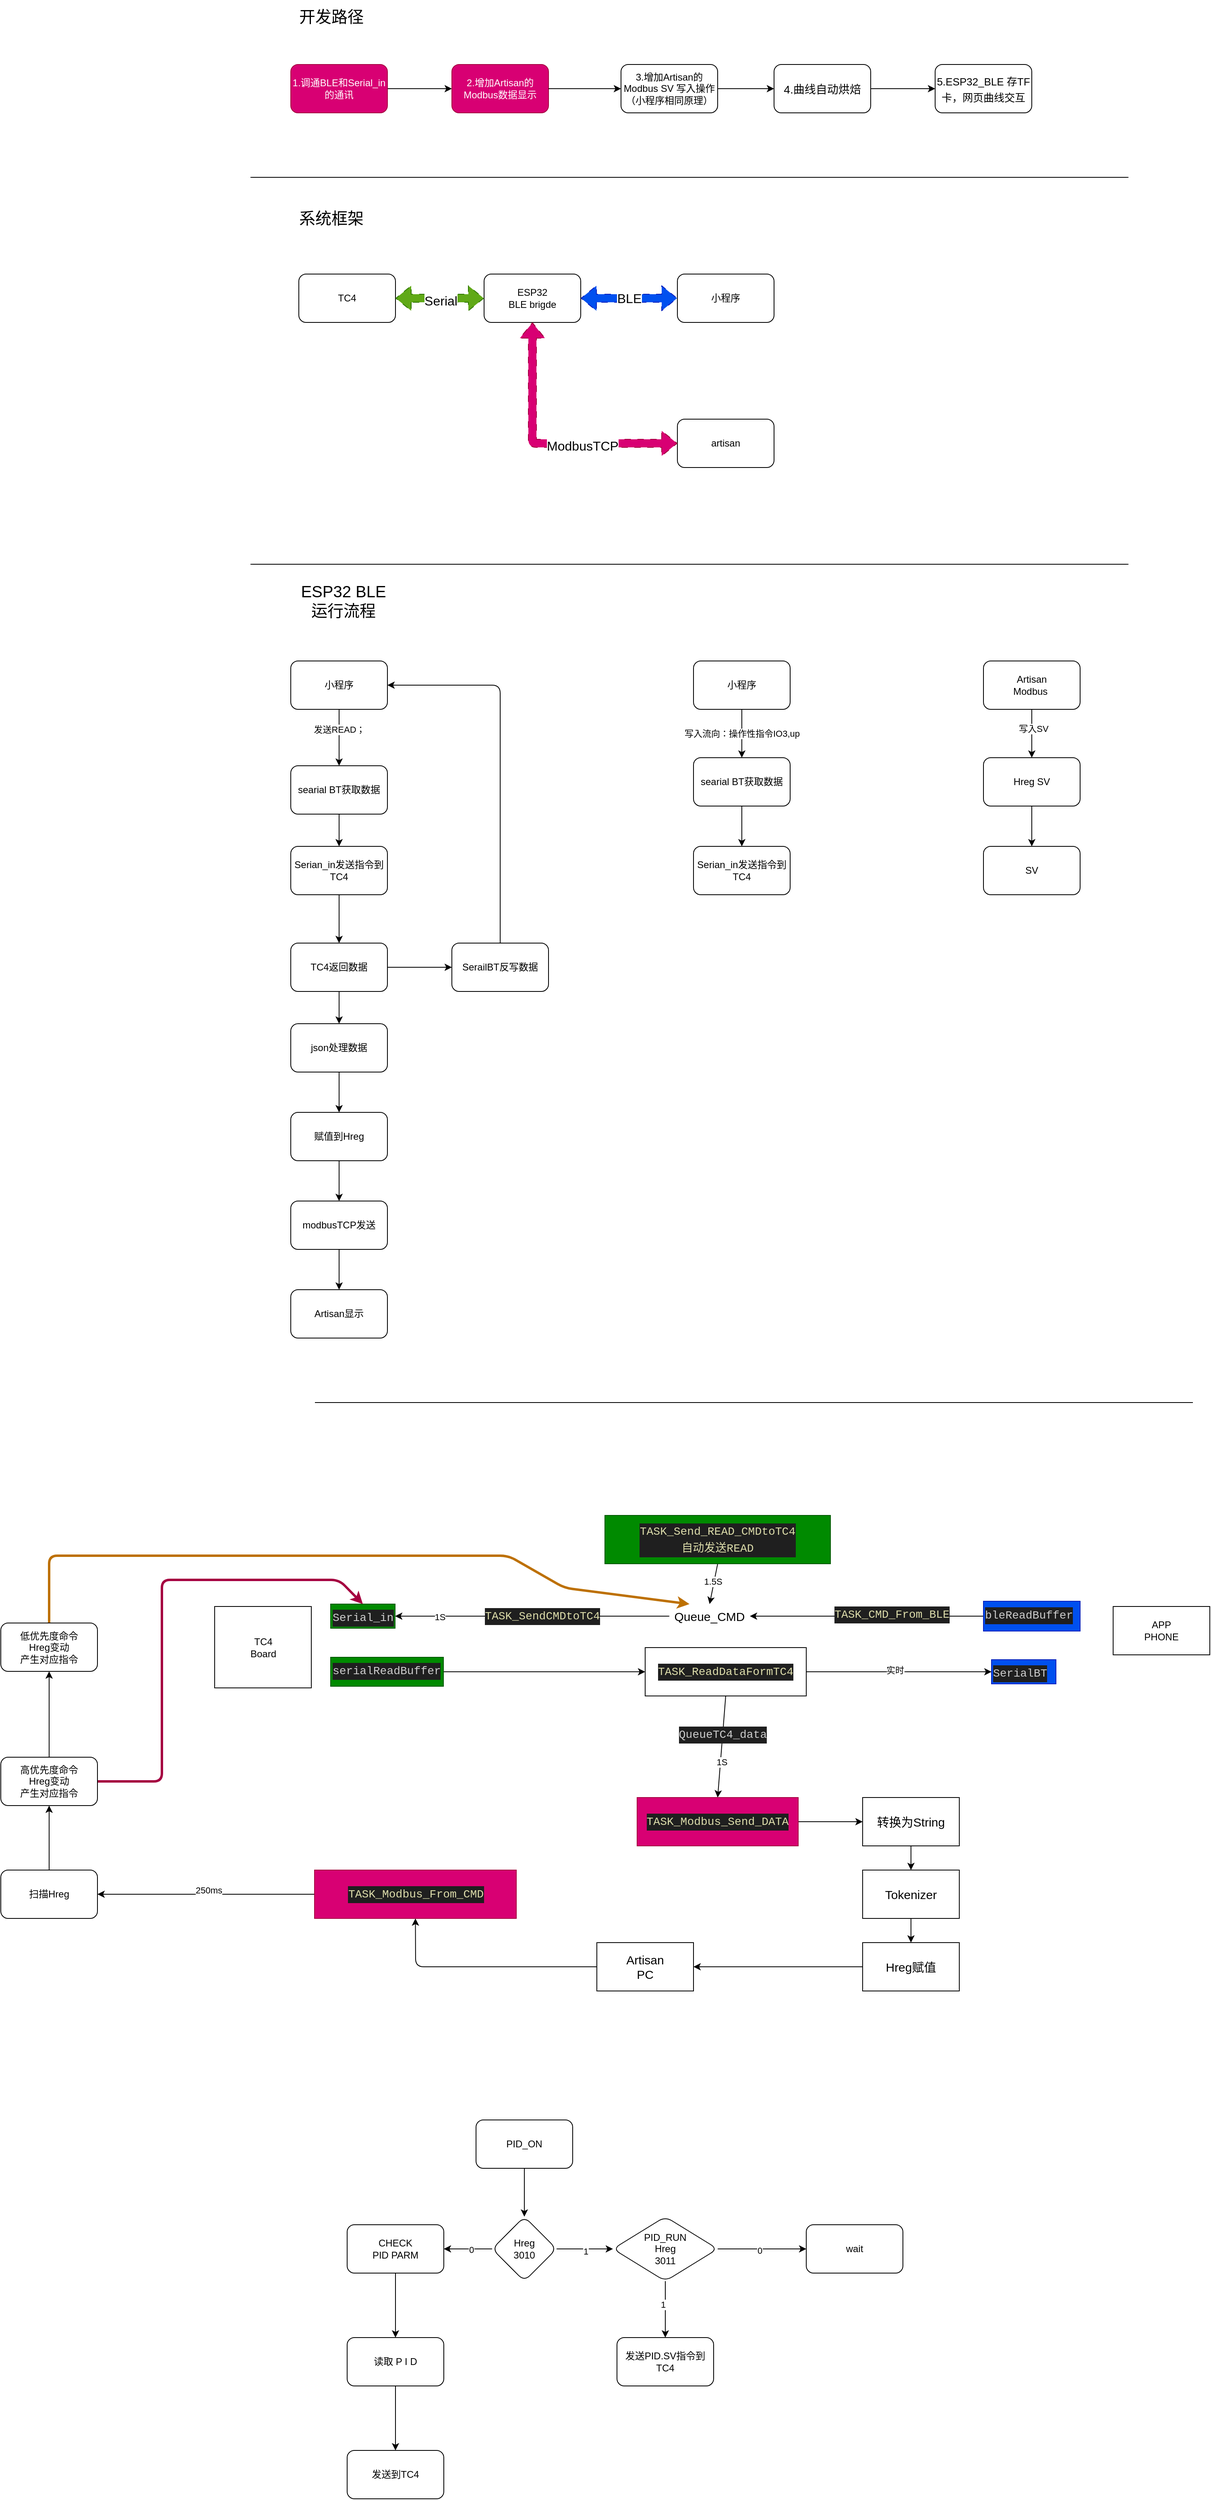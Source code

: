 <mxfile>
    <diagram id="djuoKwj-kMu_pSdnhJvP" name="第 1 页">
        <mxGraphModel dx="2097" dy="2246" grid="1" gridSize="10" guides="1" tooltips="1" connect="1" arrows="1" fold="1" page="1" pageScale="1" pageWidth="827" pageHeight="1169" math="0" shadow="0">
            <root>
                <mxCell id="0"/>
                <mxCell id="1" parent="0"/>
                <mxCell id="2" value="TC4" style="rounded=1;whiteSpace=wrap;html=1;" parent="1" vertex="1">
                    <mxGeometry x="170" y="160" width="120" height="60" as="geometry"/>
                </mxCell>
                <mxCell id="3" value="ESP32&lt;br&gt;BLE brigde" style="whiteSpace=wrap;html=1;rounded=1;" parent="1" vertex="1">
                    <mxGeometry x="400" y="160" width="120" height="60" as="geometry"/>
                </mxCell>
                <mxCell id="4" value="小程序" style="rounded=1;whiteSpace=wrap;html=1;" parent="1" vertex="1">
                    <mxGeometry x="640" y="160" width="120" height="60" as="geometry"/>
                </mxCell>
                <mxCell id="6" value="" style="shape=flexArrow;endArrow=classic;startArrow=classic;html=1;dashed=1;dashPattern=8 8;exitX=1;exitY=0.5;exitDx=0;exitDy=0;fillColor=#60a917;strokeColor=#2D7600;" parent="1" source="2" edge="1">
                    <mxGeometry width="100" height="100" relative="1" as="geometry">
                        <mxPoint x="300" y="290" as="sourcePoint"/>
                        <mxPoint x="400" y="190" as="targetPoint"/>
                    </mxGeometry>
                </mxCell>
                <mxCell id="57" value="&lt;font style=&quot;font-size: 16px;&quot;&gt;Serial&lt;/font&gt;" style="edgeLabel;html=1;align=center;verticalAlign=middle;resizable=0;points=[];fontSize=20;" parent="6" vertex="1" connectable="0">
                    <mxGeometry x="0.018" y="-1" relative="1" as="geometry">
                        <mxPoint as="offset"/>
                    </mxGeometry>
                </mxCell>
                <mxCell id="7" value="&lt;font style=&quot;font-size: 16px;&quot;&gt;BLE&lt;/font&gt;" style="shape=flexArrow;endArrow=classic;startArrow=classic;html=1;dashed=1;dashPattern=8 8;exitX=1;exitY=0.5;exitDx=0;exitDy=0;fillColor=#0050ef;strokeColor=#001DBC;" parent="1" source="3" edge="1">
                    <mxGeometry width="100" height="100" relative="1" as="geometry">
                        <mxPoint x="540" y="290" as="sourcePoint"/>
                        <mxPoint x="640" y="190" as="targetPoint"/>
                        <Array as="points"/>
                    </mxGeometry>
                </mxCell>
                <mxCell id="8" value="artisan" style="rounded=1;whiteSpace=wrap;html=1;" parent="1" vertex="1">
                    <mxGeometry x="640" y="340" width="120" height="60" as="geometry"/>
                </mxCell>
                <mxCell id="9" value="" style="shape=flexArrow;endArrow=classic;startArrow=classic;html=1;dashed=1;dashPattern=8 8;exitX=0;exitY=0.5;exitDx=0;exitDy=0;entryX=0.5;entryY=1;entryDx=0;entryDy=0;fillColor=#d80073;strokeColor=#A50040;" parent="1" source="8" target="3" edge="1">
                    <mxGeometry width="100" height="100" relative="1" as="geometry">
                        <mxPoint x="310" y="460" as="sourcePoint"/>
                        <mxPoint x="410" y="360" as="targetPoint"/>
                        <Array as="points">
                            <mxPoint x="460" y="370"/>
                        </Array>
                    </mxGeometry>
                </mxCell>
                <mxCell id="56" value="&lt;font style=&quot;font-size: 16px;&quot;&gt;ModbusTCP&lt;/font&gt;" style="edgeLabel;html=1;align=center;verticalAlign=middle;resizable=0;points=[];fontSize=20;" parent="9" vertex="1" connectable="0">
                    <mxGeometry x="-0.285" y="1" relative="1" as="geometry">
                        <mxPoint as="offset"/>
                    </mxGeometry>
                </mxCell>
                <mxCell id="10" value="小程序" style="rounded=1;whiteSpace=wrap;html=1;" parent="1" vertex="1">
                    <mxGeometry x="160" y="640" width="120" height="60" as="geometry"/>
                </mxCell>
                <mxCell id="11" value="searial BT获取数据" style="whiteSpace=wrap;html=1;rounded=1;" parent="1" vertex="1">
                    <mxGeometry x="160" y="770" width="120" height="60" as="geometry"/>
                </mxCell>
                <mxCell id="12" value="" style="endArrow=classic;html=1;exitX=0.5;exitY=1;exitDx=0;exitDy=0;entryX=0.5;entryY=0;entryDx=0;entryDy=0;" parent="1" source="10" target="11" edge="1">
                    <mxGeometry width="50" height="50" relative="1" as="geometry">
                        <mxPoint x="280" y="800" as="sourcePoint"/>
                        <mxPoint x="330" y="750" as="targetPoint"/>
                    </mxGeometry>
                </mxCell>
                <mxCell id="13" value="发送READ；" style="edgeLabel;html=1;align=center;verticalAlign=middle;resizable=0;points=[];" parent="12" vertex="1" connectable="0">
                    <mxGeometry x="-0.3" relative="1" as="geometry">
                        <mxPoint as="offset"/>
                    </mxGeometry>
                </mxCell>
                <mxCell id="17" value="" style="edgeStyle=none;html=1;" parent="1" source="14" target="16" edge="1">
                    <mxGeometry relative="1" as="geometry"/>
                </mxCell>
                <mxCell id="25" value="" style="edgeStyle=none;html=1;" parent="1" source="14" target="24" edge="1">
                    <mxGeometry relative="1" as="geometry"/>
                </mxCell>
                <mxCell id="14" value="TC4返回数据" style="whiteSpace=wrap;html=1;rounded=1;" parent="1" vertex="1">
                    <mxGeometry x="160" y="990" width="120" height="60" as="geometry"/>
                </mxCell>
                <mxCell id="15" value="" style="endArrow=classic;html=1;exitX=0.5;exitY=1;exitDx=0;exitDy=0;entryX=0.5;entryY=0;entryDx=0;entryDy=0;" parent="1" source="11" target="26" edge="1">
                    <mxGeometry width="50" height="50" relative="1" as="geometry">
                        <mxPoint x="280" y="800" as="sourcePoint"/>
                        <mxPoint x="330" y="750" as="targetPoint"/>
                    </mxGeometry>
                </mxCell>
                <mxCell id="19" value="" style="edgeStyle=none;html=1;" parent="1" source="16" target="18" edge="1">
                    <mxGeometry relative="1" as="geometry"/>
                </mxCell>
                <mxCell id="16" value="json处理数据" style="whiteSpace=wrap;html=1;rounded=1;" parent="1" vertex="1">
                    <mxGeometry x="160" y="1090" width="120" height="60" as="geometry"/>
                </mxCell>
                <mxCell id="21" value="" style="edgeStyle=none;html=1;" parent="1" source="18" target="20" edge="1">
                    <mxGeometry relative="1" as="geometry"/>
                </mxCell>
                <mxCell id="18" value="赋值到Hreg" style="whiteSpace=wrap;html=1;rounded=1;" parent="1" vertex="1">
                    <mxGeometry x="160" y="1200" width="120" height="60" as="geometry"/>
                </mxCell>
                <mxCell id="23" value="" style="edgeStyle=none;html=1;" parent="1" source="20" target="22" edge="1">
                    <mxGeometry relative="1" as="geometry"/>
                </mxCell>
                <mxCell id="20" value="modbusTCP发送" style="whiteSpace=wrap;html=1;rounded=1;" parent="1" vertex="1">
                    <mxGeometry x="160" y="1310" width="120" height="60" as="geometry"/>
                </mxCell>
                <mxCell id="22" value="Artisan显示" style="whiteSpace=wrap;html=1;rounded=1;" parent="1" vertex="1">
                    <mxGeometry x="160" y="1420" width="120" height="60" as="geometry"/>
                </mxCell>
                <mxCell id="24" value="SerailBT反写数据" style="whiteSpace=wrap;html=1;rounded=1;" parent="1" vertex="1">
                    <mxGeometry x="360" y="990" width="120" height="60" as="geometry"/>
                </mxCell>
                <mxCell id="26" value="Serian_in发送指令到TC4" style="rounded=1;whiteSpace=wrap;html=1;" parent="1" vertex="1">
                    <mxGeometry x="160" y="870" width="120" height="60" as="geometry"/>
                </mxCell>
                <mxCell id="27" value="" style="endArrow=classic;html=1;entryX=0.5;entryY=0;entryDx=0;entryDy=0;exitX=0.5;exitY=1;exitDx=0;exitDy=0;" parent="1" source="26" target="14" edge="1">
                    <mxGeometry width="50" height="50" relative="1" as="geometry">
                        <mxPoint x="390" y="1040" as="sourcePoint"/>
                        <mxPoint x="440" y="990" as="targetPoint"/>
                    </mxGeometry>
                </mxCell>
                <mxCell id="28" value="" style="endArrow=classic;html=1;exitX=0.5;exitY=0;exitDx=0;exitDy=0;entryX=1;entryY=0.5;entryDx=0;entryDy=0;" parent="1" source="24" target="10" edge="1">
                    <mxGeometry width="50" height="50" relative="1" as="geometry">
                        <mxPoint x="390" y="1110" as="sourcePoint"/>
                        <mxPoint x="440" y="1060" as="targetPoint"/>
                        <Array as="points">
                            <mxPoint x="420" y="670"/>
                        </Array>
                    </mxGeometry>
                </mxCell>
                <mxCell id="29" value="小程序" style="rounded=1;whiteSpace=wrap;html=1;" parent="1" vertex="1">
                    <mxGeometry x="660" y="640" width="120" height="60" as="geometry"/>
                </mxCell>
                <mxCell id="43" value="写入流向：操作性指令IO3,up" style="edgeStyle=none;html=1;exitX=0.5;exitY=1;exitDx=0;exitDy=0;entryX=0.5;entryY=0;entryDx=0;entryDy=0;" parent="1" source="29" target="33" edge="1">
                    <mxGeometry relative="1" as="geometry">
                        <mxPoint x="840" y="730" as="targetPoint"/>
                    </mxGeometry>
                </mxCell>
                <mxCell id="33" value="searial BT获取数据" style="whiteSpace=wrap;html=1;rounded=1;" parent="1" vertex="1">
                    <mxGeometry x="660" y="760" width="120" height="60" as="geometry"/>
                </mxCell>
                <mxCell id="34" value="Serian_in发送指令到TC4" style="rounded=1;whiteSpace=wrap;html=1;" parent="1" vertex="1">
                    <mxGeometry x="660" y="870" width="120" height="60" as="geometry"/>
                </mxCell>
                <mxCell id="35" value="" style="endArrow=classic;html=1;exitX=0.5;exitY=1;exitDx=0;exitDy=0;" parent="1" source="33" target="34" edge="1">
                    <mxGeometry width="50" height="50" relative="1" as="geometry">
                        <mxPoint x="530" y="1140" as="sourcePoint"/>
                        <mxPoint x="580" y="1090" as="targetPoint"/>
                    </mxGeometry>
                </mxCell>
                <mxCell id="40" value="" style="edgeStyle=none;html=1;" parent="1" source="38" target="39" edge="1">
                    <mxGeometry relative="1" as="geometry"/>
                </mxCell>
                <mxCell id="44" value="写入SV" style="edgeLabel;html=1;align=center;verticalAlign=middle;resizable=0;points=[];" parent="40" vertex="1" connectable="0">
                    <mxGeometry x="-0.2" y="2" relative="1" as="geometry">
                        <mxPoint as="offset"/>
                    </mxGeometry>
                </mxCell>
                <mxCell id="38" value="Artisan&lt;br&gt;Modbus&amp;nbsp;" style="whiteSpace=wrap;html=1;rounded=1;" parent="1" vertex="1">
                    <mxGeometry x="1020" y="640" width="120" height="60" as="geometry"/>
                </mxCell>
                <mxCell id="42" value="" style="edgeStyle=none;html=1;" parent="1" source="39" target="41" edge="1">
                    <mxGeometry relative="1" as="geometry"/>
                </mxCell>
                <mxCell id="39" value="Hreg SV" style="whiteSpace=wrap;html=1;rounded=1;" parent="1" vertex="1">
                    <mxGeometry x="1020" y="760" width="120" height="60" as="geometry"/>
                </mxCell>
                <mxCell id="41" value="SV" style="whiteSpace=wrap;html=1;rounded=1;" parent="1" vertex="1">
                    <mxGeometry x="1020" y="870" width="120" height="60" as="geometry"/>
                </mxCell>
                <mxCell id="47" value="" style="edgeStyle=none;html=1;" parent="1" source="45" target="46" edge="1">
                    <mxGeometry relative="1" as="geometry"/>
                </mxCell>
                <mxCell id="45" value="1.调通BLE和Serial_in的通讯" style="rounded=1;whiteSpace=wrap;html=1;fillColor=#d80073;fontColor=#ffffff;strokeColor=#A50040;" parent="1" vertex="1">
                    <mxGeometry x="160" y="-100" width="120" height="60" as="geometry"/>
                </mxCell>
                <mxCell id="46" value="2.增加Artisan的Modbus数据显示" style="whiteSpace=wrap;html=1;rounded=1;fillColor=#d80073;fontColor=#ffffff;strokeColor=#A50040;" parent="1" vertex="1">
                    <mxGeometry x="360" y="-100" width="120" height="60" as="geometry"/>
                </mxCell>
                <mxCell id="49" value="" style="endArrow=none;html=1;" parent="1" edge="1">
                    <mxGeometry width="50" height="50" relative="1" as="geometry">
                        <mxPoint x="110" y="40" as="sourcePoint"/>
                        <mxPoint x="1200" y="40" as="targetPoint"/>
                    </mxGeometry>
                </mxCell>
                <mxCell id="50" value="3.增加Artisan的Modbus SV 写入操作（小程序相同原理）" style="whiteSpace=wrap;html=1;rounded=1;" parent="1" vertex="1">
                    <mxGeometry x="570" y="-100" width="120" height="60" as="geometry"/>
                </mxCell>
                <mxCell id="51" value="" style="endArrow=classic;html=1;exitX=1;exitY=0.5;exitDx=0;exitDy=0;entryX=0;entryY=0.5;entryDx=0;entryDy=0;" parent="1" source="46" target="50" edge="1">
                    <mxGeometry width="50" height="50" relative="1" as="geometry">
                        <mxPoint x="680" y="140" as="sourcePoint"/>
                        <mxPoint x="730" y="90" as="targetPoint"/>
                    </mxGeometry>
                </mxCell>
                <mxCell id="52" value="" style="endArrow=none;html=1;" parent="1" edge="1">
                    <mxGeometry width="50" height="50" relative="1" as="geometry">
                        <mxPoint x="110" y="520" as="sourcePoint"/>
                        <mxPoint x="1200" y="520" as="targetPoint"/>
                    </mxGeometry>
                </mxCell>
                <mxCell id="53" value="&lt;font style=&quot;font-size: 20px;&quot;&gt;开发路径&lt;/font&gt;" style="text;html=1;align=center;verticalAlign=middle;resizable=0;points=[];autosize=1;strokeColor=none;fillColor=none;" parent="1" vertex="1">
                    <mxGeometry x="160" y="-180" width="100" height="40" as="geometry"/>
                </mxCell>
                <mxCell id="54" value="&lt;font style=&quot;font-size: 20px;&quot;&gt;系统框架&lt;/font&gt;" style="text;html=1;align=center;verticalAlign=middle;resizable=0;points=[];autosize=1;strokeColor=none;fillColor=none;" parent="1" vertex="1">
                    <mxGeometry x="160" y="70" width="100" height="40" as="geometry"/>
                </mxCell>
                <mxCell id="55" value="&lt;span style=&quot;font-size: 20px;&quot;&gt;ESP32 BLE&lt;br&gt;运行流程&lt;/span&gt;" style="text;html=1;align=center;verticalAlign=middle;resizable=0;points=[];autosize=1;strokeColor=none;fillColor=none;" parent="1" vertex="1">
                    <mxGeometry x="160" y="535" width="130" height="60" as="geometry"/>
                </mxCell>
                <mxCell id="61" value="" style="edgeStyle=none;html=1;fontSize=16;" parent="1" source="58" target="60" edge="1">
                    <mxGeometry relative="1" as="geometry"/>
                </mxCell>
                <mxCell id="58" value="&lt;font style=&quot;font-size: 14px;&quot;&gt;4.曲线自动烘焙&lt;/font&gt;" style="whiteSpace=wrap;html=1;rounded=1;fontSize=16;" parent="1" vertex="1">
                    <mxGeometry x="760" y="-100" width="120" height="60" as="geometry"/>
                </mxCell>
                <mxCell id="59" value="" style="endArrow=classic;html=1;fontSize=16;exitX=1;exitY=0.5;exitDx=0;exitDy=0;entryX=0;entryY=0.5;entryDx=0;entryDy=0;" parent="1" source="50" target="58" edge="1">
                    <mxGeometry width="50" height="50" relative="1" as="geometry">
                        <mxPoint x="630" y="120" as="sourcePoint"/>
                        <mxPoint x="680" y="70" as="targetPoint"/>
                    </mxGeometry>
                </mxCell>
                <mxCell id="60" value="&lt;font style=&quot;font-size: 13px;&quot;&gt;5.ESP32_BLE 存TF卡，网页曲线交互&lt;/font&gt;" style="whiteSpace=wrap;html=1;fontSize=16;rounded=1;" parent="1" vertex="1">
                    <mxGeometry x="960" y="-100" width="120" height="60" as="geometry"/>
                </mxCell>
                <mxCell id="96" style="edgeStyle=none;html=1;exitX=1;exitY=0.5;exitDx=0;exitDy=0;entryX=0;entryY=0.5;entryDx=0;entryDy=0;" parent="1" source="64" target="95" edge="1">
                    <mxGeometry relative="1" as="geometry"/>
                </mxCell>
                <mxCell id="64" value="&lt;meta charset=&quot;utf-8&quot;&gt;&lt;div style=&quot;color: rgb(204, 204, 204); background-color: rgb(31, 31, 31); font-family: Menlo, Menlo, Menlo, Menlo, Monaco, &amp;quot;Courier New&amp;quot;, monospace; font-weight: normal; font-size: 14px; line-height: 21px;&quot;&gt;&lt;div&gt;&lt;span style=&quot;color: #cccccc;&quot;&gt;serialReadBuffer&lt;/span&gt;&lt;/div&gt;&lt;/div&gt;" style="text;whiteSpace=wrap;html=1;fillColor=#008a00;fontColor=#ffffff;strokeColor=#005700;" parent="1" vertex="1">
                    <mxGeometry x="209.5" y="1876" width="140" height="36" as="geometry"/>
                </mxCell>
                <mxCell id="66" value="&lt;div style=&quot;color: rgb(204, 204, 204); background-color: rgb(31, 31, 31); font-family: Menlo, Menlo, Menlo, Menlo, Monaco, &amp;quot;Courier New&amp;quot;, monospace; font-weight: normal; font-size: 14px; line-height: 21px;&quot;&gt;&lt;div&gt;&lt;span style=&quot;color: #cccccc;&quot;&gt;SerialBT&lt;/span&gt;&lt;/div&gt;&lt;/div&gt;" style="text;whiteSpace=wrap;html=1;fillColor=#0050ef;fontColor=#ffffff;strokeColor=#001DBC;" parent="1" vertex="1">
                    <mxGeometry x="1030" y="1879" width="80" height="30" as="geometry"/>
                </mxCell>
                <mxCell id="72" value="&lt;div style=&quot;color: rgb(204, 204, 204); background-color: rgb(31, 31, 31); font-family: Menlo, Menlo, Menlo, Menlo, Monaco, &amp;quot;Courier New&amp;quot;, monospace; font-size: 14px; line-height: 21px;&quot;&gt;&lt;br&gt;&lt;/div&gt;" style="edgeStyle=none;html=1;exitX=0;exitY=0.5;exitDx=0;exitDy=0;entryX=1;entryY=0.5;entryDx=0;entryDy=0;fontSize=15;" parent="1" source="68" target="71" edge="1">
                    <mxGeometry relative="1" as="geometry"/>
                </mxCell>
                <mxCell id="102" value="&lt;div style=&quot;color: rgb(204, 204, 204); background-color: rgb(31, 31, 31); font-family: Menlo, Menlo, Menlo, Menlo, Monaco, &amp;quot;Courier New&amp;quot;, monospace; font-size: 14px; line-height: 21px;&quot;&gt;&lt;span style=&quot;color: #dcdcaa;&quot;&gt;TASK_SendCMDtoTC4&lt;/span&gt;&lt;/div&gt;" style="edgeLabel;html=1;align=center;verticalAlign=middle;resizable=0;points=[];" parent="72" vertex="1" connectable="0">
                    <mxGeometry x="-0.071" relative="1" as="geometry">
                        <mxPoint as="offset"/>
                    </mxGeometry>
                </mxCell>
                <mxCell id="108" value="1S" style="edgeLabel;html=1;align=center;verticalAlign=middle;resizable=0;points=[];" parent="72" vertex="1" connectable="0">
                    <mxGeometry x="0.674" y="1" relative="1" as="geometry">
                        <mxPoint as="offset"/>
                    </mxGeometry>
                </mxCell>
                <mxCell id="68" value="&lt;font style=&quot;font-size: 15px;&quot;&gt;Queue_CMD&lt;br&gt;&lt;/font&gt;" style="text;strokeColor=none;align=center;fillColor=none;html=1;verticalAlign=middle;whiteSpace=wrap;rounded=0;" parent="1" vertex="1">
                    <mxGeometry x="630" y="1810" width="100" height="30" as="geometry"/>
                </mxCell>
                <mxCell id="70" style="edgeStyle=none;html=1;entryX=1;entryY=0.5;entryDx=0;entryDy=0;fontSize=15;exitX=0;exitY=0.5;exitDx=0;exitDy=0;" parent="1" source="69" target="68" edge="1">
                    <mxGeometry relative="1" as="geometry">
                        <mxPoint x="845" y="1825" as="sourcePoint"/>
                    </mxGeometry>
                </mxCell>
                <mxCell id="90" value="&lt;div style=&quot;color: rgb(204, 204, 204); background-color: rgb(31, 31, 31); font-family: Menlo, Menlo, Menlo, Menlo, Monaco, &amp;quot;Courier New&amp;quot;, monospace; font-size: 14px; line-height: 21px;&quot;&gt;&lt;div style=&quot;line-height: 21px;&quot;&gt;&lt;span style=&quot;color: #dcdcaa;&quot;&gt;TASK_CMD_From_BLE&lt;/span&gt;&lt;/div&gt;&lt;/div&gt;" style="edgeLabel;html=1;align=center;verticalAlign=middle;resizable=0;points=[];" parent="70" vertex="1" connectable="0">
                    <mxGeometry x="-0.214" y="-2" relative="1" as="geometry">
                        <mxPoint as="offset"/>
                    </mxGeometry>
                </mxCell>
                <mxCell id="69" value="&lt;div style=&quot;color: rgb(204, 204, 204); background-color: rgb(31, 31, 31); font-family: Menlo, Menlo, Menlo, Menlo, Monaco, &amp;quot;Courier New&amp;quot;, monospace; font-weight: normal; font-size: 14px; line-height: 21px;&quot;&gt;&lt;div style=&quot;line-height: 21px;&quot;&gt;bleReadBuffer&lt;/div&gt;&lt;/div&gt;" style="text;whiteSpace=wrap;html=1;fontSize=15;fillColor=#0050ef;fontColor=#ffffff;strokeColor=#001DBC;" parent="1" vertex="1">
                    <mxGeometry x="1020" y="1806.5" width="120" height="37" as="geometry"/>
                </mxCell>
                <mxCell id="71" value="&lt;div style=&quot;color: rgb(204, 204, 204); background-color: rgb(31, 31, 31); font-family: Menlo, Menlo, Menlo, Menlo, Monaco, &amp;quot;Courier New&amp;quot;, monospace; font-weight: normal; font-size: 14px; line-height: 21px;&quot;&gt;&lt;div&gt;&lt;span style=&quot;color: #cccccc;&quot;&gt;Serial_in&lt;/span&gt;&lt;/div&gt;&lt;/div&gt;" style="text;whiteSpace=wrap;html=1;fillColor=#008a00;fontColor=#ffffff;strokeColor=#005700;" parent="1" vertex="1">
                    <mxGeometry x="209.5" y="1810" width="80" height="30" as="geometry"/>
                </mxCell>
                <mxCell id="80" style="edgeStyle=none;html=1;exitX=0.5;exitY=1;exitDx=0;exitDy=0;entryX=0.5;entryY=0;entryDx=0;entryDy=0;fontSize=15;" parent="1" source="76" target="78" edge="1">
                    <mxGeometry relative="1" as="geometry"/>
                </mxCell>
                <mxCell id="76" value="转换为String" style="whiteSpace=wrap;html=1;fontSize=15;" parent="1" vertex="1">
                    <mxGeometry x="870" y="2050" width="120" height="60" as="geometry"/>
                </mxCell>
                <mxCell id="82" value="" style="edgeStyle=none;html=1;fontSize=15;" parent="1" source="78" target="81" edge="1">
                    <mxGeometry relative="1" as="geometry"/>
                </mxCell>
                <mxCell id="78" value="Tokenizer" style="whiteSpace=wrap;html=1;fontSize=15;" parent="1" vertex="1">
                    <mxGeometry x="870" y="2140" width="120" height="60" as="geometry"/>
                </mxCell>
                <mxCell id="79" value="" style="endArrow=none;html=1;" parent="1" edge="1">
                    <mxGeometry width="50" height="50" relative="1" as="geometry">
                        <mxPoint x="190" y="1560" as="sourcePoint"/>
                        <mxPoint x="1280" y="1560" as="targetPoint"/>
                        <Array as="points">
                            <mxPoint x="730" y="1560"/>
                        </Array>
                    </mxGeometry>
                </mxCell>
                <mxCell id="104" value="" style="edgeStyle=none;html=1;entryX=1;entryY=0.5;entryDx=0;entryDy=0;exitX=0;exitY=0.5;exitDx=0;exitDy=0;" parent="1" source="81" target="103" edge="1">
                    <mxGeometry relative="1" as="geometry">
                        <mxPoint x="930" y="2360" as="targetPoint"/>
                        <mxPoint x="930" y="2320" as="sourcePoint"/>
                        <Array as="points">
                            <mxPoint x="770" y="2260"/>
                        </Array>
                    </mxGeometry>
                </mxCell>
                <mxCell id="81" value="Hreg赋值" style="whiteSpace=wrap;html=1;fontSize=15;" parent="1" vertex="1">
                    <mxGeometry x="870" y="2230" width="120" height="60" as="geometry"/>
                </mxCell>
                <mxCell id="86" style="edgeStyle=none;html=1;exitX=0.5;exitY=1;exitDx=0;exitDy=0;entryX=0.5;entryY=0;entryDx=0;entryDy=0;" parent="1" source="85" target="68" edge="1">
                    <mxGeometry relative="1" as="geometry"/>
                </mxCell>
                <mxCell id="107" value="1.5S" style="edgeLabel;html=1;align=center;verticalAlign=middle;resizable=0;points=[];" parent="86" vertex="1" connectable="0">
                    <mxGeometry x="-0.12" y="-2" relative="1" as="geometry">
                        <mxPoint as="offset"/>
                    </mxGeometry>
                </mxCell>
                <mxCell id="85" value="&lt;div style=&quot;color: rgb(204, 204, 204); background-color: rgb(31, 31, 31); font-family: Menlo, Menlo, Menlo, Menlo, Monaco, &amp;quot;Courier New&amp;quot;, monospace; font-size: 14px; line-height: 21px;&quot;&gt;&lt;div style=&quot;line-height: 21px;&quot;&gt;&lt;span style=&quot;color: #dcdcaa;&quot;&gt;TASK_Send_READ_CMDtoTC4&lt;/span&gt;&lt;/div&gt;&lt;/div&gt;&lt;div style=&quot;background-color: rgb(31, 31, 31); font-family: Menlo, Menlo, Menlo, Menlo, Monaco, &amp;quot;Courier New&amp;quot;, monospace; font-size: 14px; line-height: 21px;&quot;&gt;&lt;font color=&quot;#dcdcaa&quot;&gt;自动发送READ&lt;/font&gt;&lt;/div&gt;" style="rounded=0;whiteSpace=wrap;html=1;fillColor=#008a00;fontColor=#ffffff;strokeColor=#005700;" parent="1" vertex="1">
                    <mxGeometry x="550" y="1700" width="280" height="60" as="geometry"/>
                </mxCell>
                <mxCell id="87" value="TC4&lt;br&gt;Board" style="rounded=0;whiteSpace=wrap;html=1;" parent="1" vertex="1">
                    <mxGeometry x="65.5" y="1813" width="120" height="101" as="geometry"/>
                </mxCell>
                <mxCell id="88" value="APP&lt;br&gt;PHONE" style="rounded=0;whiteSpace=wrap;html=1;" parent="1" vertex="1">
                    <mxGeometry x="1181" y="1813" width="120" height="60" as="geometry"/>
                </mxCell>
                <mxCell id="97" style="edgeStyle=none;html=1;exitX=1;exitY=0.5;exitDx=0;exitDy=0;" parent="1" source="95" target="66" edge="1">
                    <mxGeometry relative="1" as="geometry"/>
                </mxCell>
                <mxCell id="111" value="实时" style="edgeLabel;html=1;align=center;verticalAlign=middle;resizable=0;points=[];" parent="97" vertex="1" connectable="0">
                    <mxGeometry x="-0.043" y="2" relative="1" as="geometry">
                        <mxPoint as="offset"/>
                    </mxGeometry>
                </mxCell>
                <mxCell id="98" style="edgeStyle=none;html=1;exitX=0.5;exitY=1;exitDx=0;exitDy=0;entryX=0.5;entryY=0;entryDx=0;entryDy=0;" parent="1" source="95" target="100" edge="1">
                    <mxGeometry relative="1" as="geometry">
                        <mxPoint x="700" y="2039.49" as="targetPoint"/>
                    </mxGeometry>
                </mxCell>
                <mxCell id="99" value="&lt;div style=&quot;color: rgb(204, 204, 204); background-color: rgb(31, 31, 31); font-family: Menlo, Menlo, Menlo, Menlo, Monaco, &amp;quot;Courier New&amp;quot;, monospace; font-size: 14px; line-height: 21px;&quot;&gt;QueueTC4_data&lt;/div&gt;" style="edgeLabel;html=1;align=center;verticalAlign=middle;resizable=0;points=[];" parent="98" vertex="1" connectable="0">
                    <mxGeometry x="-0.238" relative="1" as="geometry">
                        <mxPoint as="offset"/>
                    </mxGeometry>
                </mxCell>
                <mxCell id="110" value="1S" style="edgeLabel;html=1;align=center;verticalAlign=middle;resizable=0;points=[];" parent="98" vertex="1" connectable="0">
                    <mxGeometry x="0.286" y="1" relative="1" as="geometry">
                        <mxPoint as="offset"/>
                    </mxGeometry>
                </mxCell>
                <mxCell id="95" value="&lt;meta charset=&quot;utf-8&quot;&gt;&lt;div style=&quot;color: rgb(204, 204, 204); background-color: rgb(31, 31, 31); font-family: Menlo, Menlo, Menlo, Menlo, Monaco, &amp;quot;Courier New&amp;quot;, monospace; font-weight: normal; font-size: 14px; line-height: 21px;&quot;&gt;&lt;div&gt;&lt;span style=&quot;color: #dcdcaa;&quot;&gt;TASK_ReadDataFormTC4&lt;/span&gt;&lt;/div&gt;&lt;/div&gt;" style="rounded=0;whiteSpace=wrap;html=1;" parent="1" vertex="1">
                    <mxGeometry x="600" y="1864" width="200" height="60" as="geometry"/>
                </mxCell>
                <mxCell id="101" style="edgeStyle=none;html=1;exitX=1;exitY=0.5;exitDx=0;exitDy=0;entryX=0;entryY=0.5;entryDx=0;entryDy=0;" parent="1" source="100" target="76" edge="1">
                    <mxGeometry relative="1" as="geometry"/>
                </mxCell>
                <mxCell id="100" value="&lt;div style=&quot;color: rgb(204, 204, 204); background-color: rgb(31, 31, 31); font-family: Menlo, Menlo, Menlo, Menlo, Monaco, &amp;quot;Courier New&amp;quot;, monospace; font-size: 14px; line-height: 21px;&quot;&gt;&lt;div style=&quot;line-height: 21px;&quot;&gt;&lt;span style=&quot;color: #dcdcaa;&quot;&gt;TASK_Modbus_Send_DATA&lt;/span&gt;&lt;/div&gt;&lt;/div&gt;" style="rounded=0;whiteSpace=wrap;html=1;fillColor=#d80073;fontColor=#ffffff;strokeColor=#A50040;" parent="1" vertex="1">
                    <mxGeometry x="590" y="2050" width="200" height="60" as="geometry"/>
                </mxCell>
                <mxCell id="115" style="edgeStyle=none;html=1;exitX=0;exitY=0.5;exitDx=0;exitDy=0;entryX=0.5;entryY=1;entryDx=0;entryDy=0;" parent="1" source="103" target="114" edge="1">
                    <mxGeometry relative="1" as="geometry">
                        <Array as="points">
                            <mxPoint x="315" y="2260"/>
                        </Array>
                    </mxGeometry>
                </mxCell>
                <mxCell id="103" value="Artisan&lt;br&gt;PC" style="whiteSpace=wrap;html=1;fontSize=15;" parent="1" vertex="1">
                    <mxGeometry x="540" y="2230" width="120" height="60" as="geometry"/>
                </mxCell>
                <mxCell id="118" style="edgeStyle=none;html=1;exitX=0;exitY=0.5;exitDx=0;exitDy=0;entryX=1;entryY=0.5;entryDx=0;entryDy=0;" parent="1" source="114" target="117" edge="1">
                    <mxGeometry relative="1" as="geometry"/>
                </mxCell>
                <mxCell id="125" value="250ms" style="edgeLabel;html=1;align=center;verticalAlign=middle;resizable=0;points=[];" parent="118" vertex="1" connectable="0">
                    <mxGeometry x="-0.026" y="-5" relative="1" as="geometry">
                        <mxPoint x="-1" as="offset"/>
                    </mxGeometry>
                </mxCell>
                <mxCell id="114" value="&lt;div style=&quot;color: rgb(204, 204, 204); background-color: rgb(31, 31, 31); font-family: Menlo, Menlo, Menlo, Menlo, Monaco, &amp;quot;Courier New&amp;quot;, monospace; font-size: 14px; line-height: 21px;&quot;&gt;&lt;div style=&quot;line-height: 21px;&quot;&gt;&lt;span style=&quot;color: #dcdcaa;&quot;&gt;TASK_Modbus_From_CMD&lt;/span&gt;&lt;/div&gt;&lt;/div&gt;" style="rounded=0;whiteSpace=wrap;html=1;fillColor=#d80073;fontColor=#ffffff;strokeColor=#A50040;" parent="1" vertex="1">
                    <mxGeometry x="189.5" y="2140" width="250.5" height="60" as="geometry"/>
                </mxCell>
                <mxCell id="120" value="" style="edgeStyle=none;html=1;" parent="1" source="117" target="119" edge="1">
                    <mxGeometry relative="1" as="geometry"/>
                </mxCell>
                <mxCell id="117" value="扫描Hreg" style="rounded=1;whiteSpace=wrap;html=1;" parent="1" vertex="1">
                    <mxGeometry x="-200" y="2140" width="120" height="60" as="geometry"/>
                </mxCell>
                <mxCell id="121" style="edgeStyle=none;html=1;exitX=1;exitY=0.5;exitDx=0;exitDy=0;entryX=0.5;entryY=0;entryDx=0;entryDy=0;fillColor=#d80073;strokeColor=#A50040;strokeWidth=3;" parent="1" source="119" target="71" edge="1">
                    <mxGeometry relative="1" as="geometry">
                        <Array as="points">
                            <mxPoint y="2030"/>
                            <mxPoint y="1780"/>
                            <mxPoint x="220" y="1780"/>
                        </Array>
                    </mxGeometry>
                </mxCell>
                <mxCell id="123" style="edgeStyle=none;html=1;exitX=0.5;exitY=0;exitDx=0;exitDy=0;entryX=0.5;entryY=1;entryDx=0;entryDy=0;" parent="1" source="119" target="122" edge="1">
                    <mxGeometry relative="1" as="geometry"/>
                </mxCell>
                <mxCell id="119" value="高优先度命令&lt;br&gt;Hreg变动&lt;br&gt;产生对应指令" style="whiteSpace=wrap;html=1;rounded=1;" parent="1" vertex="1">
                    <mxGeometry x="-200" y="2000" width="120" height="60" as="geometry"/>
                </mxCell>
                <mxCell id="124" style="edgeStyle=none;html=1;exitX=0.5;exitY=0;exitDx=0;exitDy=0;entryX=0.25;entryY=0;entryDx=0;entryDy=0;fillColor=#f0a30a;strokeColor=#BD7000;strokeWidth=3;" parent="1" source="122" target="68" edge="1">
                    <mxGeometry relative="1" as="geometry">
                        <mxPoint x="460" y="1740" as="targetPoint"/>
                        <Array as="points">
                            <mxPoint x="-140" y="1750"/>
                            <mxPoint x="430" y="1750"/>
                            <mxPoint x="500" y="1790"/>
                        </Array>
                    </mxGeometry>
                </mxCell>
                <mxCell id="122" value="低优先度命令&lt;br&gt;Hreg变动&lt;br&gt;产生对应指令" style="whiteSpace=wrap;html=1;rounded=1;" parent="1" vertex="1">
                    <mxGeometry x="-200" y="1833.5" width="120" height="60" as="geometry"/>
                </mxCell>
                <mxCell id="128" style="edgeStyle=none;html=1;exitX=0.5;exitY=1;exitDx=0;exitDy=0;entryX=0.5;entryY=0;entryDx=0;entryDy=0;" edge="1" parent="1" source="126" target="127">
                    <mxGeometry relative="1" as="geometry"/>
                </mxCell>
                <mxCell id="126" value="PID_ON" style="rounded=1;whiteSpace=wrap;html=1;" vertex="1" parent="1">
                    <mxGeometry x="390" y="2450" width="120" height="60" as="geometry"/>
                </mxCell>
                <mxCell id="131" value="" style="edgeStyle=none;html=1;entryX=0;entryY=0.5;entryDx=0;entryDy=0;" edge="1" parent="1" source="127" target="136">
                    <mxGeometry relative="1" as="geometry">
                        <mxPoint x="550" y="2610" as="targetPoint"/>
                    </mxGeometry>
                </mxCell>
                <mxCell id="135" value="1" style="edgeLabel;html=1;align=center;verticalAlign=middle;resizable=0;points=[];" vertex="1" connectable="0" parent="131">
                    <mxGeometry x="0.033" y="-3" relative="1" as="geometry">
                        <mxPoint as="offset"/>
                    </mxGeometry>
                </mxCell>
                <mxCell id="133" value="" style="edgeStyle=none;html=1;" edge="1" parent="1" source="127" target="132">
                    <mxGeometry relative="1" as="geometry"/>
                </mxCell>
                <mxCell id="134" value="0" style="edgeLabel;html=1;align=center;verticalAlign=middle;resizable=0;points=[];" vertex="1" connectable="0" parent="133">
                    <mxGeometry x="-0.133" y="1" relative="1" as="geometry">
                        <mxPoint as="offset"/>
                    </mxGeometry>
                </mxCell>
                <mxCell id="127" value="Hreg&lt;br&gt;3010" style="rhombus;whiteSpace=wrap;html=1;rounded=1;" vertex="1" parent="1">
                    <mxGeometry x="410" y="2570" width="80" height="80" as="geometry"/>
                </mxCell>
                <mxCell id="145" value="" style="edgeStyle=none;html=1;" edge="1" parent="1" source="132" target="144">
                    <mxGeometry relative="1" as="geometry"/>
                </mxCell>
                <mxCell id="132" value="CHECK&lt;br&gt;PID PARM" style="whiteSpace=wrap;html=1;rounded=1;" vertex="1" parent="1">
                    <mxGeometry x="230" y="2580" width="120" height="60" as="geometry"/>
                </mxCell>
                <mxCell id="138" value="" style="edgeStyle=none;html=1;" edge="1" parent="1" source="136" target="137">
                    <mxGeometry relative="1" as="geometry"/>
                </mxCell>
                <mxCell id="142" value="1" style="edgeLabel;html=1;align=center;verticalAlign=middle;resizable=0;points=[];" vertex="1" connectable="0" parent="138">
                    <mxGeometry x="-0.178" y="-3" relative="1" as="geometry">
                        <mxPoint as="offset"/>
                    </mxGeometry>
                </mxCell>
                <mxCell id="141" style="edgeStyle=none;html=1;exitX=1;exitY=0.5;exitDx=0;exitDy=0;entryX=0;entryY=0.5;entryDx=0;entryDy=0;" edge="1" parent="1" source="136" target="139">
                    <mxGeometry relative="1" as="geometry">
                        <Array as="points"/>
                    </mxGeometry>
                </mxCell>
                <mxCell id="143" value="0" style="edgeLabel;html=1;align=center;verticalAlign=middle;resizable=0;points=[];" vertex="1" connectable="0" parent="141">
                    <mxGeometry x="-0.054" y="-2" relative="1" as="geometry">
                        <mxPoint as="offset"/>
                    </mxGeometry>
                </mxCell>
                <mxCell id="136" value="PID_RUN&lt;br&gt;Hreg&lt;br&gt;3011" style="rhombus;whiteSpace=wrap;html=1;rounded=1;" vertex="1" parent="1">
                    <mxGeometry x="560" y="2570" width="130" height="80" as="geometry"/>
                </mxCell>
                <mxCell id="137" value="发送PID.SV指令到TC4" style="whiteSpace=wrap;html=1;rounded=1;" vertex="1" parent="1">
                    <mxGeometry x="565" y="2720" width="120" height="60" as="geometry"/>
                </mxCell>
                <mxCell id="139" value="wait" style="whiteSpace=wrap;html=1;rounded=1;" vertex="1" parent="1">
                    <mxGeometry x="800" y="2580" width="120" height="60" as="geometry"/>
                </mxCell>
                <mxCell id="147" value="" style="edgeStyle=none;html=1;" edge="1" parent="1" source="144" target="146">
                    <mxGeometry relative="1" as="geometry"/>
                </mxCell>
                <mxCell id="144" value="读取 P I D" style="whiteSpace=wrap;html=1;rounded=1;" vertex="1" parent="1">
                    <mxGeometry x="230" y="2720" width="120" height="60" as="geometry"/>
                </mxCell>
                <mxCell id="146" value="发送到TC4" style="whiteSpace=wrap;html=1;rounded=1;" vertex="1" parent="1">
                    <mxGeometry x="230" y="2860" width="120" height="60" as="geometry"/>
                </mxCell>
            </root>
        </mxGraphModel>
    </diagram>
</mxfile>